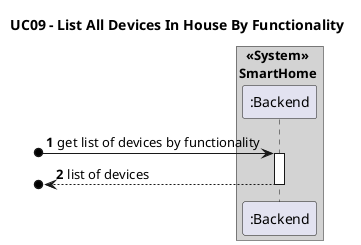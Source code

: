 @startuml

title UC09 - List All Devices In House By Functionality
autonumber

box "  <<System>>\nSmartHome " #LightGrey
participant ":Backend" as backend
end box

[o-> backend: get list of devices by functionality
activate backend

[o<-- backend: list of devices
deactivate backend

@enduml